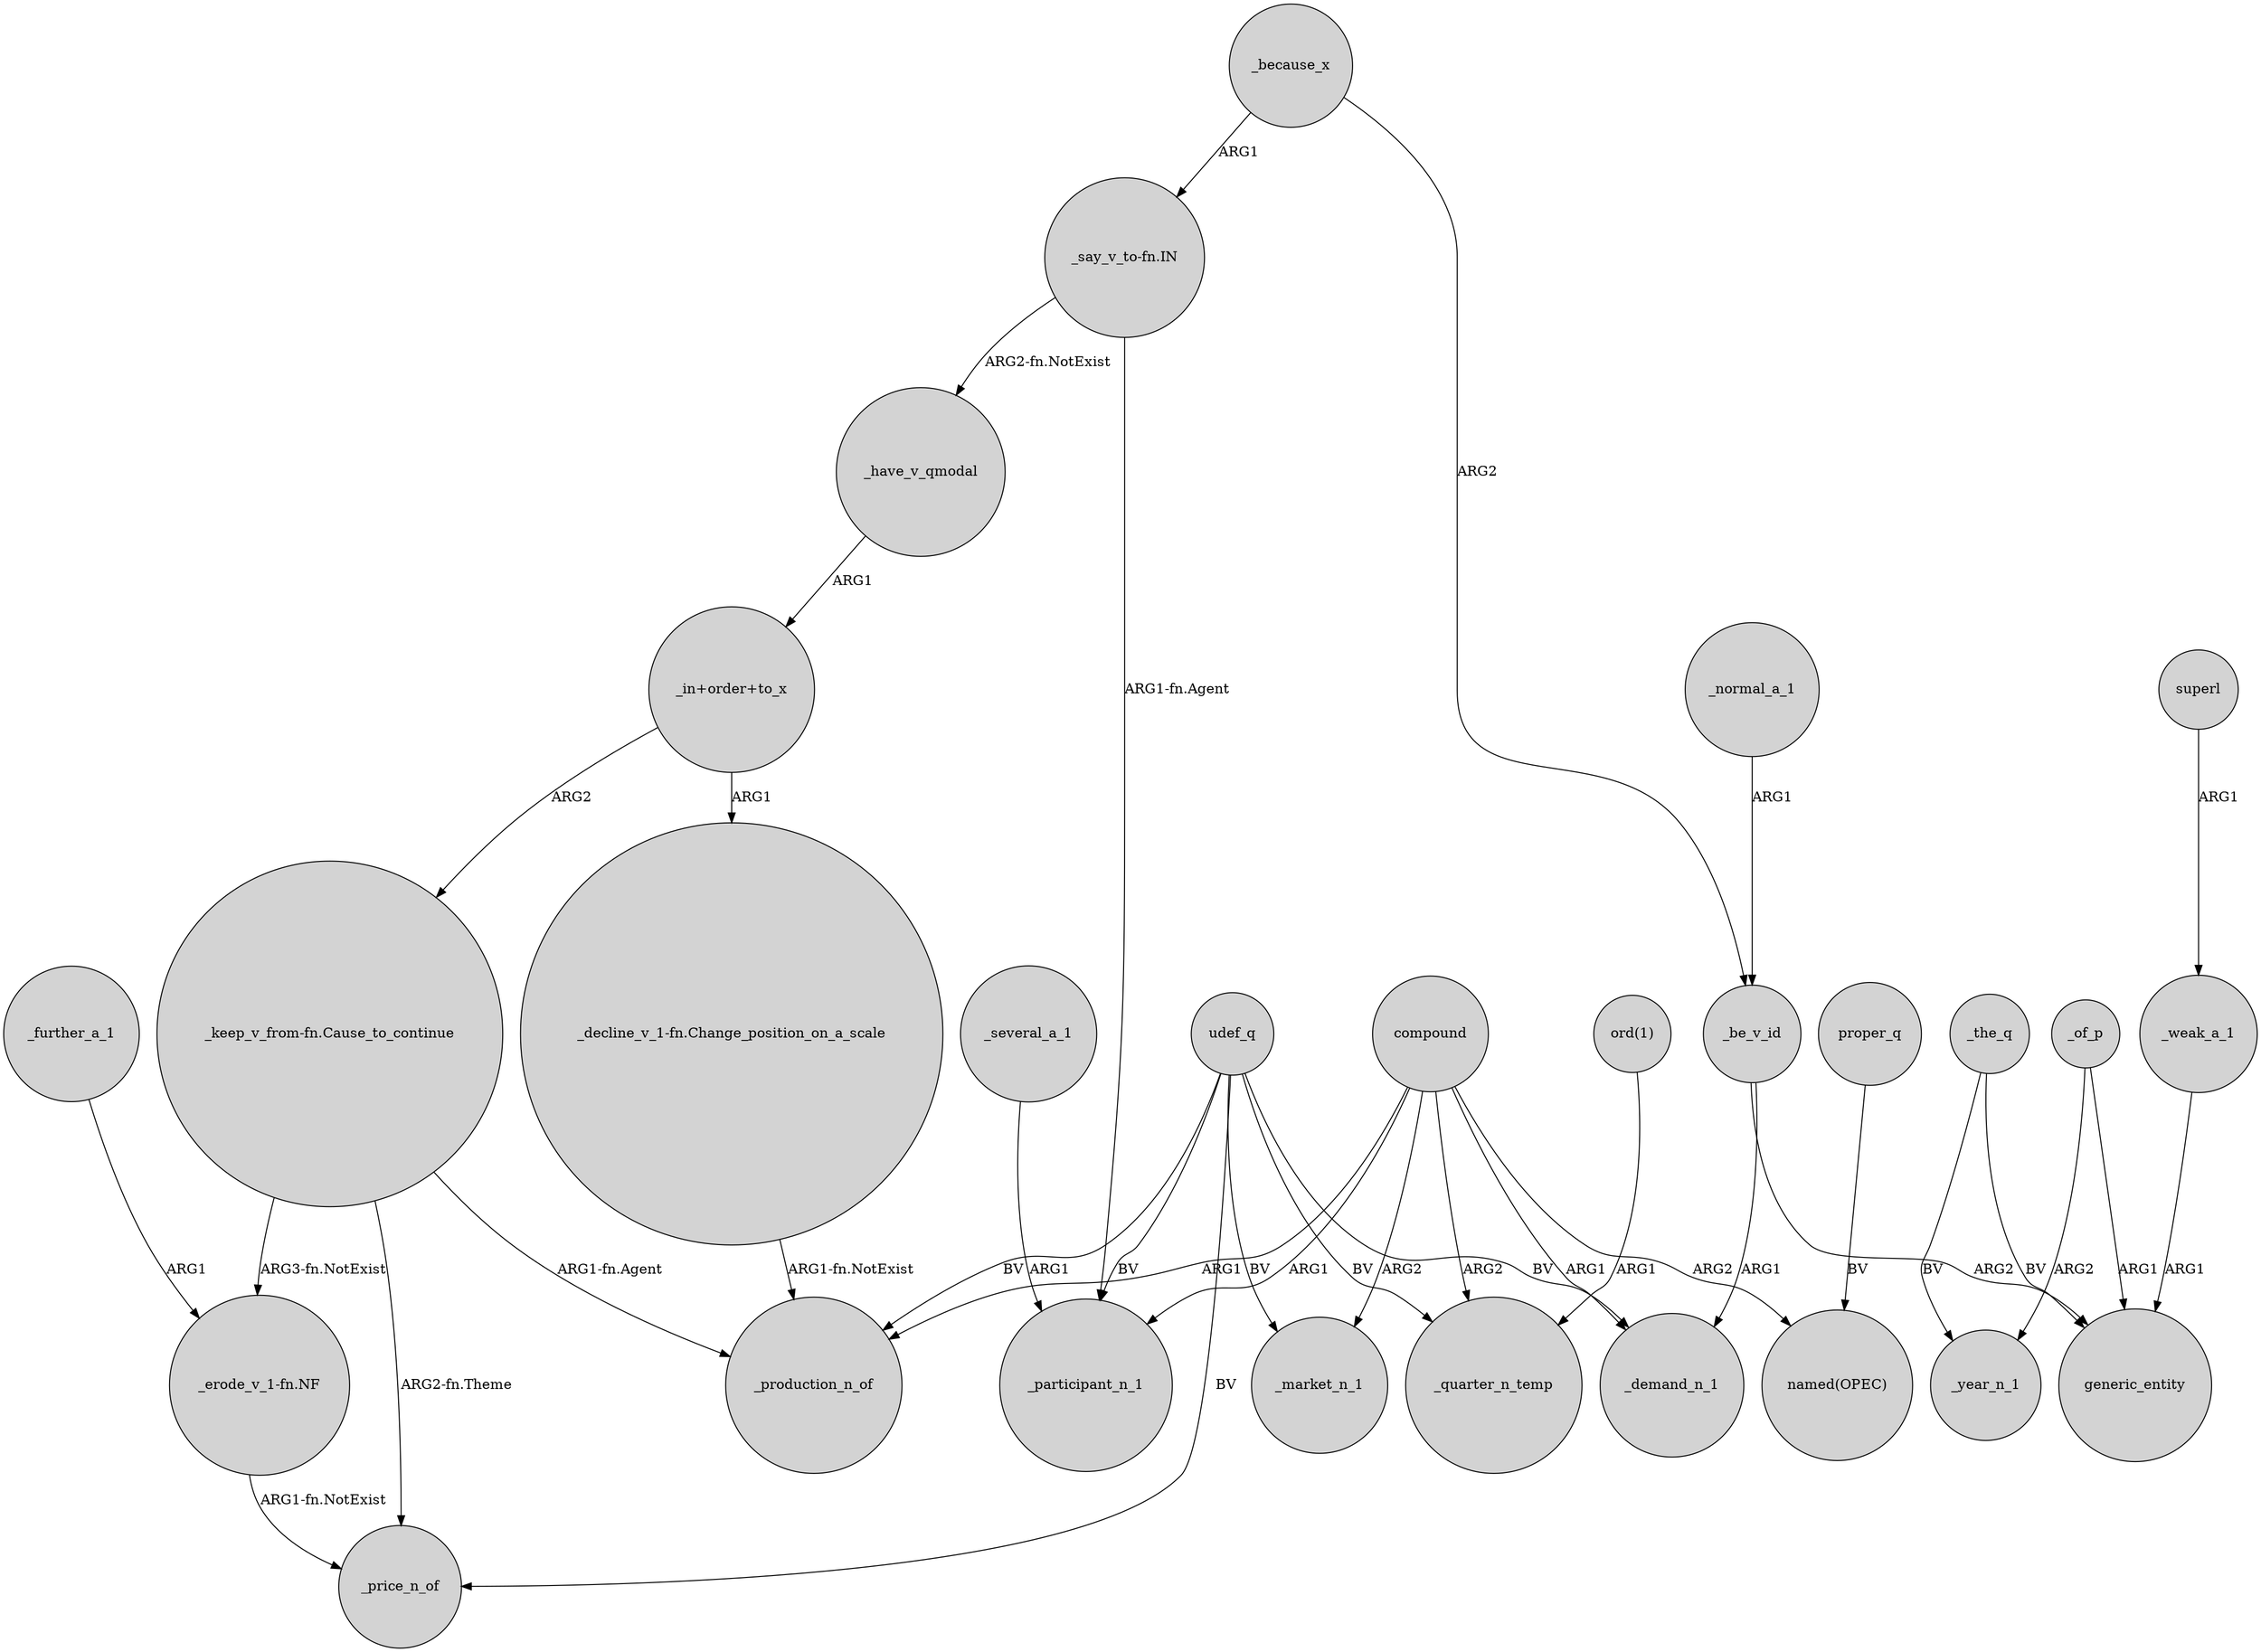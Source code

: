 digraph {
	node [shape=circle style=filled]
	compound -> _market_n_1 [label=ARG2]
	udef_q -> _production_n_of [label=BV]
	_the_q -> generic_entity [label=BV]
	compound -> _quarter_n_temp [label=ARG2]
	udef_q -> _price_n_of [label=BV]
	compound -> _production_n_of [label=ARG1]
	udef_q -> _participant_n_1 [label=BV]
	_of_p -> _year_n_1 [label=ARG2]
	compound -> _participant_n_1 [label=ARG1]
	compound -> _demand_n_1 [label=ARG1]
	superl -> _weak_a_1 [label=ARG1]
	_several_a_1 -> _participant_n_1 [label=ARG1]
	udef_q -> _market_n_1 [label=BV]
	"_say_v_to-fn.IN" -> _participant_n_1 [label="ARG1-fn.Agent"]
	_further_a_1 -> "_erode_v_1-fn.NF" [label=ARG1]
	_normal_a_1 -> _be_v_id [label=ARG1]
	_be_v_id -> generic_entity [label=ARG2]
	"_keep_v_from-fn.Cause_to_continue" -> "_erode_v_1-fn.NF" [label="ARG3-fn.NotExist"]
	"_keep_v_from-fn.Cause_to_continue" -> _production_n_of [label="ARG1-fn.Agent"]
	compound -> "named(OPEC)" [label=ARG2]
	"_erode_v_1-fn.NF" -> _price_n_of [label="ARG1-fn.NotExist"]
	udef_q -> _demand_n_1 [label=BV]
	"_in+order+to_x" -> "_keep_v_from-fn.Cause_to_continue" [label=ARG2]
	"ord(1)" -> _quarter_n_temp [label=ARG1]
	_weak_a_1 -> generic_entity [label=ARG1]
	_the_q -> _year_n_1 [label=BV]
	_because_x -> _be_v_id [label=ARG2]
	"_decline_v_1-fn.Change_position_on_a_scale" -> _production_n_of [label="ARG1-fn.NotExist"]
	"_keep_v_from-fn.Cause_to_continue" -> _price_n_of [label="ARG2-fn.Theme"]
	_be_v_id -> _demand_n_1 [label=ARG1]
	proper_q -> "named(OPEC)" [label=BV]
	"_say_v_to-fn.IN" -> _have_v_qmodal [label="ARG2-fn.NotExist"]
	udef_q -> _quarter_n_temp [label=BV]
	_because_x -> "_say_v_to-fn.IN" [label=ARG1]
	"_in+order+to_x" -> "_decline_v_1-fn.Change_position_on_a_scale" [label=ARG1]
	_have_v_qmodal -> "_in+order+to_x" [label=ARG1]
	_of_p -> generic_entity [label=ARG1]
}
